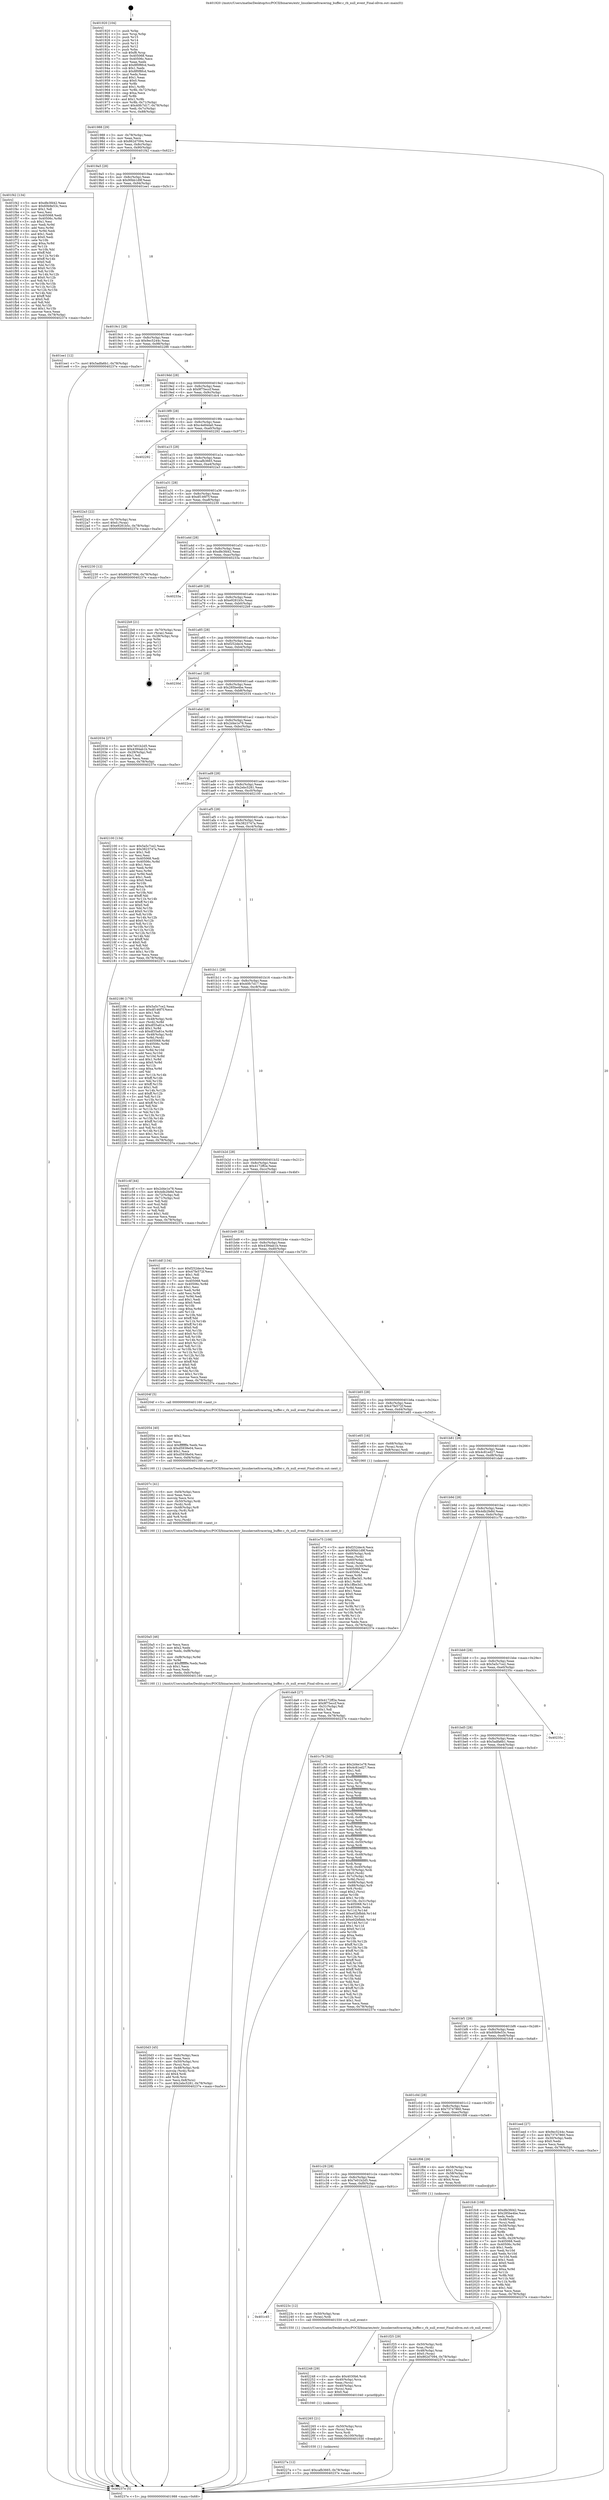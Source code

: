 digraph "0x401920" {
  label = "0x401920 (/mnt/c/Users/mathe/Desktop/tcc/POCII/binaries/extr_linuxkerneltracering_buffer.c_rb_null_event_Final-ollvm.out::main(0))"
  labelloc = "t"
  node[shape=record]

  Entry [label="",width=0.3,height=0.3,shape=circle,fillcolor=black,style=filled]
  "0x401988" [label="{
     0x401988 [29]\l
     | [instrs]\l
     &nbsp;&nbsp;0x401988 \<+3\>: mov -0x78(%rbp),%eax\l
     &nbsp;&nbsp;0x40198b \<+2\>: mov %eax,%ecx\l
     &nbsp;&nbsp;0x40198d \<+6\>: sub $0x862d7094,%ecx\l
     &nbsp;&nbsp;0x401993 \<+6\>: mov %eax,-0x8c(%rbp)\l
     &nbsp;&nbsp;0x401999 \<+6\>: mov %ecx,-0x90(%rbp)\l
     &nbsp;&nbsp;0x40199f \<+6\>: je 0000000000401f42 \<main+0x622\>\l
  }"]
  "0x401f42" [label="{
     0x401f42 [134]\l
     | [instrs]\l
     &nbsp;&nbsp;0x401f42 \<+5\>: mov $0xdfe3fd42,%eax\l
     &nbsp;&nbsp;0x401f47 \<+5\>: mov $0x60b9e53c,%ecx\l
     &nbsp;&nbsp;0x401f4c \<+2\>: mov $0x1,%dl\l
     &nbsp;&nbsp;0x401f4e \<+2\>: xor %esi,%esi\l
     &nbsp;&nbsp;0x401f50 \<+7\>: mov 0x405068,%edi\l
     &nbsp;&nbsp;0x401f57 \<+8\>: mov 0x40506c,%r8d\l
     &nbsp;&nbsp;0x401f5f \<+3\>: sub $0x1,%esi\l
     &nbsp;&nbsp;0x401f62 \<+3\>: mov %edi,%r9d\l
     &nbsp;&nbsp;0x401f65 \<+3\>: add %esi,%r9d\l
     &nbsp;&nbsp;0x401f68 \<+4\>: imul %r9d,%edi\l
     &nbsp;&nbsp;0x401f6c \<+3\>: and $0x1,%edi\l
     &nbsp;&nbsp;0x401f6f \<+3\>: cmp $0x0,%edi\l
     &nbsp;&nbsp;0x401f72 \<+4\>: sete %r10b\l
     &nbsp;&nbsp;0x401f76 \<+4\>: cmp $0xa,%r8d\l
     &nbsp;&nbsp;0x401f7a \<+4\>: setl %r11b\l
     &nbsp;&nbsp;0x401f7e \<+3\>: mov %r10b,%bl\l
     &nbsp;&nbsp;0x401f81 \<+3\>: xor $0xff,%bl\l
     &nbsp;&nbsp;0x401f84 \<+3\>: mov %r11b,%r14b\l
     &nbsp;&nbsp;0x401f87 \<+4\>: xor $0xff,%r14b\l
     &nbsp;&nbsp;0x401f8b \<+3\>: xor $0x0,%dl\l
     &nbsp;&nbsp;0x401f8e \<+3\>: mov %bl,%r15b\l
     &nbsp;&nbsp;0x401f91 \<+4\>: and $0x0,%r15b\l
     &nbsp;&nbsp;0x401f95 \<+3\>: and %dl,%r10b\l
     &nbsp;&nbsp;0x401f98 \<+3\>: mov %r14b,%r12b\l
     &nbsp;&nbsp;0x401f9b \<+4\>: and $0x0,%r12b\l
     &nbsp;&nbsp;0x401f9f \<+3\>: and %dl,%r11b\l
     &nbsp;&nbsp;0x401fa2 \<+3\>: or %r10b,%r15b\l
     &nbsp;&nbsp;0x401fa5 \<+3\>: or %r11b,%r12b\l
     &nbsp;&nbsp;0x401fa8 \<+3\>: xor %r12b,%r15b\l
     &nbsp;&nbsp;0x401fab \<+3\>: or %r14b,%bl\l
     &nbsp;&nbsp;0x401fae \<+3\>: xor $0xff,%bl\l
     &nbsp;&nbsp;0x401fb1 \<+3\>: or $0x0,%dl\l
     &nbsp;&nbsp;0x401fb4 \<+2\>: and %dl,%bl\l
     &nbsp;&nbsp;0x401fb6 \<+3\>: or %bl,%r15b\l
     &nbsp;&nbsp;0x401fb9 \<+4\>: test $0x1,%r15b\l
     &nbsp;&nbsp;0x401fbd \<+3\>: cmovne %ecx,%eax\l
     &nbsp;&nbsp;0x401fc0 \<+3\>: mov %eax,-0x78(%rbp)\l
     &nbsp;&nbsp;0x401fc3 \<+5\>: jmp 000000000040237e \<main+0xa5e\>\l
  }"]
  "0x4019a5" [label="{
     0x4019a5 [28]\l
     | [instrs]\l
     &nbsp;&nbsp;0x4019a5 \<+5\>: jmp 00000000004019aa \<main+0x8a\>\l
     &nbsp;&nbsp;0x4019aa \<+6\>: mov -0x8c(%rbp),%eax\l
     &nbsp;&nbsp;0x4019b0 \<+5\>: sub $0x90bb1d9f,%eax\l
     &nbsp;&nbsp;0x4019b5 \<+6\>: mov %eax,-0x94(%rbp)\l
     &nbsp;&nbsp;0x4019bb \<+6\>: je 0000000000401ee1 \<main+0x5c1\>\l
  }"]
  Exit [label="",width=0.3,height=0.3,shape=circle,fillcolor=black,style=filled,peripheries=2]
  "0x401ee1" [label="{
     0x401ee1 [12]\l
     | [instrs]\l
     &nbsp;&nbsp;0x401ee1 \<+7\>: movl $0x5adfa6b1,-0x78(%rbp)\l
     &nbsp;&nbsp;0x401ee8 \<+5\>: jmp 000000000040237e \<main+0xa5e\>\l
  }"]
  "0x4019c1" [label="{
     0x4019c1 [28]\l
     | [instrs]\l
     &nbsp;&nbsp;0x4019c1 \<+5\>: jmp 00000000004019c6 \<main+0xa6\>\l
     &nbsp;&nbsp;0x4019c6 \<+6\>: mov -0x8c(%rbp),%eax\l
     &nbsp;&nbsp;0x4019cc \<+5\>: sub $0x9ec5244c,%eax\l
     &nbsp;&nbsp;0x4019d1 \<+6\>: mov %eax,-0x98(%rbp)\l
     &nbsp;&nbsp;0x4019d7 \<+6\>: je 0000000000402286 \<main+0x966\>\l
  }"]
  "0x40227a" [label="{
     0x40227a [12]\l
     | [instrs]\l
     &nbsp;&nbsp;0x40227a \<+7\>: movl $0xcafb3665,-0x78(%rbp)\l
     &nbsp;&nbsp;0x402281 \<+5\>: jmp 000000000040237e \<main+0xa5e\>\l
  }"]
  "0x402286" [label="{
     0x402286\l
  }", style=dashed]
  "0x4019dd" [label="{
     0x4019dd [28]\l
     | [instrs]\l
     &nbsp;&nbsp;0x4019dd \<+5\>: jmp 00000000004019e2 \<main+0xc2\>\l
     &nbsp;&nbsp;0x4019e2 \<+6\>: mov -0x8c(%rbp),%eax\l
     &nbsp;&nbsp;0x4019e8 \<+5\>: sub $0x9f75eccf,%eax\l
     &nbsp;&nbsp;0x4019ed \<+6\>: mov %eax,-0x9c(%rbp)\l
     &nbsp;&nbsp;0x4019f3 \<+6\>: je 0000000000401dc4 \<main+0x4a4\>\l
  }"]
  "0x402265" [label="{
     0x402265 [21]\l
     | [instrs]\l
     &nbsp;&nbsp;0x402265 \<+4\>: mov -0x50(%rbp),%rcx\l
     &nbsp;&nbsp;0x402269 \<+3\>: mov (%rcx),%rcx\l
     &nbsp;&nbsp;0x40226c \<+3\>: mov %rcx,%rdi\l
     &nbsp;&nbsp;0x40226f \<+6\>: mov %eax,-0x100(%rbp)\l
     &nbsp;&nbsp;0x402275 \<+5\>: call 0000000000401030 \<free@plt\>\l
     | [calls]\l
     &nbsp;&nbsp;0x401030 \{1\} (unknown)\l
  }"]
  "0x401dc4" [label="{
     0x401dc4\l
  }", style=dashed]
  "0x4019f9" [label="{
     0x4019f9 [28]\l
     | [instrs]\l
     &nbsp;&nbsp;0x4019f9 \<+5\>: jmp 00000000004019fe \<main+0xde\>\l
     &nbsp;&nbsp;0x4019fe \<+6\>: mov -0x8c(%rbp),%eax\l
     &nbsp;&nbsp;0x401a04 \<+5\>: sub $0xc4e84da0,%eax\l
     &nbsp;&nbsp;0x401a09 \<+6\>: mov %eax,-0xa0(%rbp)\l
     &nbsp;&nbsp;0x401a0f \<+6\>: je 0000000000402292 \<main+0x972\>\l
  }"]
  "0x402248" [label="{
     0x402248 [29]\l
     | [instrs]\l
     &nbsp;&nbsp;0x402248 \<+10\>: movabs $0x4030b6,%rdi\l
     &nbsp;&nbsp;0x402252 \<+4\>: mov -0x40(%rbp),%rcx\l
     &nbsp;&nbsp;0x402256 \<+2\>: mov %eax,(%rcx)\l
     &nbsp;&nbsp;0x402258 \<+4\>: mov -0x40(%rbp),%rcx\l
     &nbsp;&nbsp;0x40225c \<+2\>: mov (%rcx),%esi\l
     &nbsp;&nbsp;0x40225e \<+2\>: mov $0x0,%al\l
     &nbsp;&nbsp;0x402260 \<+5\>: call 0000000000401040 \<printf@plt\>\l
     | [calls]\l
     &nbsp;&nbsp;0x401040 \{1\} (unknown)\l
  }"]
  "0x402292" [label="{
     0x402292\l
  }", style=dashed]
  "0x401a15" [label="{
     0x401a15 [28]\l
     | [instrs]\l
     &nbsp;&nbsp;0x401a15 \<+5\>: jmp 0000000000401a1a \<main+0xfa\>\l
     &nbsp;&nbsp;0x401a1a \<+6\>: mov -0x8c(%rbp),%eax\l
     &nbsp;&nbsp;0x401a20 \<+5\>: sub $0xcafb3665,%eax\l
     &nbsp;&nbsp;0x401a25 \<+6\>: mov %eax,-0xa4(%rbp)\l
     &nbsp;&nbsp;0x401a2b \<+6\>: je 00000000004022a3 \<main+0x983\>\l
  }"]
  "0x401c45" [label="{
     0x401c45\l
  }", style=dashed]
  "0x4022a3" [label="{
     0x4022a3 [22]\l
     | [instrs]\l
     &nbsp;&nbsp;0x4022a3 \<+4\>: mov -0x70(%rbp),%rax\l
     &nbsp;&nbsp;0x4022a7 \<+6\>: movl $0x0,(%rax)\l
     &nbsp;&nbsp;0x4022ad \<+7\>: movl $0xe9281b5c,-0x78(%rbp)\l
     &nbsp;&nbsp;0x4022b4 \<+5\>: jmp 000000000040237e \<main+0xa5e\>\l
  }"]
  "0x401a31" [label="{
     0x401a31 [28]\l
     | [instrs]\l
     &nbsp;&nbsp;0x401a31 \<+5\>: jmp 0000000000401a36 \<main+0x116\>\l
     &nbsp;&nbsp;0x401a36 \<+6\>: mov -0x8c(%rbp),%eax\l
     &nbsp;&nbsp;0x401a3c \<+5\>: sub $0xdf146f7f,%eax\l
     &nbsp;&nbsp;0x401a41 \<+6\>: mov %eax,-0xa8(%rbp)\l
     &nbsp;&nbsp;0x401a47 \<+6\>: je 0000000000402230 \<main+0x910\>\l
  }"]
  "0x40223c" [label="{
     0x40223c [12]\l
     | [instrs]\l
     &nbsp;&nbsp;0x40223c \<+4\>: mov -0x50(%rbp),%rax\l
     &nbsp;&nbsp;0x402240 \<+3\>: mov (%rax),%rdi\l
     &nbsp;&nbsp;0x402243 \<+5\>: call 0000000000401550 \<rb_null_event\>\l
     | [calls]\l
     &nbsp;&nbsp;0x401550 \{1\} (/mnt/c/Users/mathe/Desktop/tcc/POCII/binaries/extr_linuxkerneltracering_buffer.c_rb_null_event_Final-ollvm.out::rb_null_event)\l
  }"]
  "0x402230" [label="{
     0x402230 [12]\l
     | [instrs]\l
     &nbsp;&nbsp;0x402230 \<+7\>: movl $0x862d7094,-0x78(%rbp)\l
     &nbsp;&nbsp;0x402237 \<+5\>: jmp 000000000040237e \<main+0xa5e\>\l
  }"]
  "0x401a4d" [label="{
     0x401a4d [28]\l
     | [instrs]\l
     &nbsp;&nbsp;0x401a4d \<+5\>: jmp 0000000000401a52 \<main+0x132\>\l
     &nbsp;&nbsp;0x401a52 \<+6\>: mov -0x8c(%rbp),%eax\l
     &nbsp;&nbsp;0x401a58 \<+5\>: sub $0xdfe3fd42,%eax\l
     &nbsp;&nbsp;0x401a5d \<+6\>: mov %eax,-0xac(%rbp)\l
     &nbsp;&nbsp;0x401a63 \<+6\>: je 000000000040233a \<main+0xa1a\>\l
  }"]
  "0x4020d3" [label="{
     0x4020d3 [45]\l
     | [instrs]\l
     &nbsp;&nbsp;0x4020d3 \<+6\>: mov -0xfc(%rbp),%ecx\l
     &nbsp;&nbsp;0x4020d9 \<+3\>: imul %eax,%ecx\l
     &nbsp;&nbsp;0x4020dc \<+4\>: mov -0x50(%rbp),%rsi\l
     &nbsp;&nbsp;0x4020e0 \<+3\>: mov (%rsi),%rsi\l
     &nbsp;&nbsp;0x4020e3 \<+4\>: mov -0x48(%rbp),%rdi\l
     &nbsp;&nbsp;0x4020e7 \<+3\>: movslq (%rdi),%rdi\l
     &nbsp;&nbsp;0x4020ea \<+4\>: shl $0x4,%rdi\l
     &nbsp;&nbsp;0x4020ee \<+3\>: add %rdi,%rsi\l
     &nbsp;&nbsp;0x4020f1 \<+3\>: mov %ecx,0x8(%rsi)\l
     &nbsp;&nbsp;0x4020f4 \<+7\>: movl $0x2ebc5281,-0x78(%rbp)\l
     &nbsp;&nbsp;0x4020fb \<+5\>: jmp 000000000040237e \<main+0xa5e\>\l
  }"]
  "0x40233a" [label="{
     0x40233a\l
  }", style=dashed]
  "0x401a69" [label="{
     0x401a69 [28]\l
     | [instrs]\l
     &nbsp;&nbsp;0x401a69 \<+5\>: jmp 0000000000401a6e \<main+0x14e\>\l
     &nbsp;&nbsp;0x401a6e \<+6\>: mov -0x8c(%rbp),%eax\l
     &nbsp;&nbsp;0x401a74 \<+5\>: sub $0xe9281b5c,%eax\l
     &nbsp;&nbsp;0x401a79 \<+6\>: mov %eax,-0xb0(%rbp)\l
     &nbsp;&nbsp;0x401a7f \<+6\>: je 00000000004022b9 \<main+0x999\>\l
  }"]
  "0x4020a5" [label="{
     0x4020a5 [46]\l
     | [instrs]\l
     &nbsp;&nbsp;0x4020a5 \<+2\>: xor %ecx,%ecx\l
     &nbsp;&nbsp;0x4020a7 \<+5\>: mov $0x2,%edx\l
     &nbsp;&nbsp;0x4020ac \<+6\>: mov %edx,-0xf8(%rbp)\l
     &nbsp;&nbsp;0x4020b2 \<+1\>: cltd\l
     &nbsp;&nbsp;0x4020b3 \<+7\>: mov -0xf8(%rbp),%r9d\l
     &nbsp;&nbsp;0x4020ba \<+3\>: idiv %r9d\l
     &nbsp;&nbsp;0x4020bd \<+6\>: imul $0xfffffffe,%edx,%edx\l
     &nbsp;&nbsp;0x4020c3 \<+3\>: sub $0x1,%ecx\l
     &nbsp;&nbsp;0x4020c6 \<+2\>: sub %ecx,%edx\l
     &nbsp;&nbsp;0x4020c8 \<+6\>: mov %edx,-0xfc(%rbp)\l
     &nbsp;&nbsp;0x4020ce \<+5\>: call 0000000000401160 \<next_i\>\l
     | [calls]\l
     &nbsp;&nbsp;0x401160 \{1\} (/mnt/c/Users/mathe/Desktop/tcc/POCII/binaries/extr_linuxkerneltracering_buffer.c_rb_null_event_Final-ollvm.out::next_i)\l
  }"]
  "0x4022b9" [label="{
     0x4022b9 [21]\l
     | [instrs]\l
     &nbsp;&nbsp;0x4022b9 \<+4\>: mov -0x70(%rbp),%rax\l
     &nbsp;&nbsp;0x4022bd \<+2\>: mov (%rax),%eax\l
     &nbsp;&nbsp;0x4022bf \<+4\>: lea -0x28(%rbp),%rsp\l
     &nbsp;&nbsp;0x4022c3 \<+1\>: pop %rbx\l
     &nbsp;&nbsp;0x4022c4 \<+2\>: pop %r12\l
     &nbsp;&nbsp;0x4022c6 \<+2\>: pop %r13\l
     &nbsp;&nbsp;0x4022c8 \<+2\>: pop %r14\l
     &nbsp;&nbsp;0x4022ca \<+2\>: pop %r15\l
     &nbsp;&nbsp;0x4022cc \<+1\>: pop %rbp\l
     &nbsp;&nbsp;0x4022cd \<+1\>: ret\l
  }"]
  "0x401a85" [label="{
     0x401a85 [28]\l
     | [instrs]\l
     &nbsp;&nbsp;0x401a85 \<+5\>: jmp 0000000000401a8a \<main+0x16a\>\l
     &nbsp;&nbsp;0x401a8a \<+6\>: mov -0x8c(%rbp),%eax\l
     &nbsp;&nbsp;0x401a90 \<+5\>: sub $0xf252dec4,%eax\l
     &nbsp;&nbsp;0x401a95 \<+6\>: mov %eax,-0xb4(%rbp)\l
     &nbsp;&nbsp;0x401a9b \<+6\>: je 000000000040230d \<main+0x9ed\>\l
  }"]
  "0x40207c" [label="{
     0x40207c [41]\l
     | [instrs]\l
     &nbsp;&nbsp;0x40207c \<+6\>: mov -0xf4(%rbp),%ecx\l
     &nbsp;&nbsp;0x402082 \<+3\>: imul %eax,%ecx\l
     &nbsp;&nbsp;0x402085 \<+3\>: movslq %ecx,%rsi\l
     &nbsp;&nbsp;0x402088 \<+4\>: mov -0x50(%rbp),%rdi\l
     &nbsp;&nbsp;0x40208c \<+3\>: mov (%rdi),%rdi\l
     &nbsp;&nbsp;0x40208f \<+4\>: mov -0x48(%rbp),%r8\l
     &nbsp;&nbsp;0x402093 \<+3\>: movslq (%r8),%r8\l
     &nbsp;&nbsp;0x402096 \<+4\>: shl $0x4,%r8\l
     &nbsp;&nbsp;0x40209a \<+3\>: add %r8,%rdi\l
     &nbsp;&nbsp;0x40209d \<+3\>: mov %rsi,(%rdi)\l
     &nbsp;&nbsp;0x4020a0 \<+5\>: call 0000000000401160 \<next_i\>\l
     | [calls]\l
     &nbsp;&nbsp;0x401160 \{1\} (/mnt/c/Users/mathe/Desktop/tcc/POCII/binaries/extr_linuxkerneltracering_buffer.c_rb_null_event_Final-ollvm.out::next_i)\l
  }"]
  "0x40230d" [label="{
     0x40230d\l
  }", style=dashed]
  "0x401aa1" [label="{
     0x401aa1 [28]\l
     | [instrs]\l
     &nbsp;&nbsp;0x401aa1 \<+5\>: jmp 0000000000401aa6 \<main+0x186\>\l
     &nbsp;&nbsp;0x401aa6 \<+6\>: mov -0x8c(%rbp),%eax\l
     &nbsp;&nbsp;0x401aac \<+5\>: sub $0x285be4be,%eax\l
     &nbsp;&nbsp;0x401ab1 \<+6\>: mov %eax,-0xb8(%rbp)\l
     &nbsp;&nbsp;0x401ab7 \<+6\>: je 0000000000402034 \<main+0x714\>\l
  }"]
  "0x402054" [label="{
     0x402054 [40]\l
     | [instrs]\l
     &nbsp;&nbsp;0x402054 \<+5\>: mov $0x2,%ecx\l
     &nbsp;&nbsp;0x402059 \<+1\>: cltd\l
     &nbsp;&nbsp;0x40205a \<+2\>: idiv %ecx\l
     &nbsp;&nbsp;0x40205c \<+6\>: imul $0xfffffffe,%edx,%ecx\l
     &nbsp;&nbsp;0x402062 \<+6\>: sub $0xd5938e04,%ecx\l
     &nbsp;&nbsp;0x402068 \<+3\>: add $0x1,%ecx\l
     &nbsp;&nbsp;0x40206b \<+6\>: add $0xd5938e04,%ecx\l
     &nbsp;&nbsp;0x402071 \<+6\>: mov %ecx,-0xf4(%rbp)\l
     &nbsp;&nbsp;0x402077 \<+5\>: call 0000000000401160 \<next_i\>\l
     | [calls]\l
     &nbsp;&nbsp;0x401160 \{1\} (/mnt/c/Users/mathe/Desktop/tcc/POCII/binaries/extr_linuxkerneltracering_buffer.c_rb_null_event_Final-ollvm.out::next_i)\l
  }"]
  "0x402034" [label="{
     0x402034 [27]\l
     | [instrs]\l
     &nbsp;&nbsp;0x402034 \<+5\>: mov $0x7e01b2d5,%eax\l
     &nbsp;&nbsp;0x402039 \<+5\>: mov $0x4394ab1b,%ecx\l
     &nbsp;&nbsp;0x40203e \<+3\>: mov -0x29(%rbp),%dl\l
     &nbsp;&nbsp;0x402041 \<+3\>: test $0x1,%dl\l
     &nbsp;&nbsp;0x402044 \<+3\>: cmovne %ecx,%eax\l
     &nbsp;&nbsp;0x402047 \<+3\>: mov %eax,-0x78(%rbp)\l
     &nbsp;&nbsp;0x40204a \<+5\>: jmp 000000000040237e \<main+0xa5e\>\l
  }"]
  "0x401abd" [label="{
     0x401abd [28]\l
     | [instrs]\l
     &nbsp;&nbsp;0x401abd \<+5\>: jmp 0000000000401ac2 \<main+0x1a2\>\l
     &nbsp;&nbsp;0x401ac2 \<+6\>: mov -0x8c(%rbp),%eax\l
     &nbsp;&nbsp;0x401ac8 \<+5\>: sub $0x2d4e1e78,%eax\l
     &nbsp;&nbsp;0x401acd \<+6\>: mov %eax,-0xbc(%rbp)\l
     &nbsp;&nbsp;0x401ad3 \<+6\>: je 00000000004022ce \<main+0x9ae\>\l
  }"]
  "0x401f25" [label="{
     0x401f25 [29]\l
     | [instrs]\l
     &nbsp;&nbsp;0x401f25 \<+4\>: mov -0x50(%rbp),%rdi\l
     &nbsp;&nbsp;0x401f29 \<+3\>: mov %rax,(%rdi)\l
     &nbsp;&nbsp;0x401f2c \<+4\>: mov -0x48(%rbp),%rax\l
     &nbsp;&nbsp;0x401f30 \<+6\>: movl $0x0,(%rax)\l
     &nbsp;&nbsp;0x401f36 \<+7\>: movl $0x862d7094,-0x78(%rbp)\l
     &nbsp;&nbsp;0x401f3d \<+5\>: jmp 000000000040237e \<main+0xa5e\>\l
  }"]
  "0x4022ce" [label="{
     0x4022ce\l
  }", style=dashed]
  "0x401ad9" [label="{
     0x401ad9 [28]\l
     | [instrs]\l
     &nbsp;&nbsp;0x401ad9 \<+5\>: jmp 0000000000401ade \<main+0x1be\>\l
     &nbsp;&nbsp;0x401ade \<+6\>: mov -0x8c(%rbp),%eax\l
     &nbsp;&nbsp;0x401ae4 \<+5\>: sub $0x2ebc5281,%eax\l
     &nbsp;&nbsp;0x401ae9 \<+6\>: mov %eax,-0xc0(%rbp)\l
     &nbsp;&nbsp;0x401aef \<+6\>: je 0000000000402100 \<main+0x7e0\>\l
  }"]
  "0x401c29" [label="{
     0x401c29 [28]\l
     | [instrs]\l
     &nbsp;&nbsp;0x401c29 \<+5\>: jmp 0000000000401c2e \<main+0x30e\>\l
     &nbsp;&nbsp;0x401c2e \<+6\>: mov -0x8c(%rbp),%eax\l
     &nbsp;&nbsp;0x401c34 \<+5\>: sub $0x7e01b2d5,%eax\l
     &nbsp;&nbsp;0x401c39 \<+6\>: mov %eax,-0xf0(%rbp)\l
     &nbsp;&nbsp;0x401c3f \<+6\>: je 000000000040223c \<main+0x91c\>\l
  }"]
  "0x402100" [label="{
     0x402100 [134]\l
     | [instrs]\l
     &nbsp;&nbsp;0x402100 \<+5\>: mov $0x5a5c7ce2,%eax\l
     &nbsp;&nbsp;0x402105 \<+5\>: mov $0x3823747a,%ecx\l
     &nbsp;&nbsp;0x40210a \<+2\>: mov $0x1,%dl\l
     &nbsp;&nbsp;0x40210c \<+2\>: xor %esi,%esi\l
     &nbsp;&nbsp;0x40210e \<+7\>: mov 0x405068,%edi\l
     &nbsp;&nbsp;0x402115 \<+8\>: mov 0x40506c,%r8d\l
     &nbsp;&nbsp;0x40211d \<+3\>: sub $0x1,%esi\l
     &nbsp;&nbsp;0x402120 \<+3\>: mov %edi,%r9d\l
     &nbsp;&nbsp;0x402123 \<+3\>: add %esi,%r9d\l
     &nbsp;&nbsp;0x402126 \<+4\>: imul %r9d,%edi\l
     &nbsp;&nbsp;0x40212a \<+3\>: and $0x1,%edi\l
     &nbsp;&nbsp;0x40212d \<+3\>: cmp $0x0,%edi\l
     &nbsp;&nbsp;0x402130 \<+4\>: sete %r10b\l
     &nbsp;&nbsp;0x402134 \<+4\>: cmp $0xa,%r8d\l
     &nbsp;&nbsp;0x402138 \<+4\>: setl %r11b\l
     &nbsp;&nbsp;0x40213c \<+3\>: mov %r10b,%bl\l
     &nbsp;&nbsp;0x40213f \<+3\>: xor $0xff,%bl\l
     &nbsp;&nbsp;0x402142 \<+3\>: mov %r11b,%r14b\l
     &nbsp;&nbsp;0x402145 \<+4\>: xor $0xff,%r14b\l
     &nbsp;&nbsp;0x402149 \<+3\>: xor $0x0,%dl\l
     &nbsp;&nbsp;0x40214c \<+3\>: mov %bl,%r15b\l
     &nbsp;&nbsp;0x40214f \<+4\>: and $0x0,%r15b\l
     &nbsp;&nbsp;0x402153 \<+3\>: and %dl,%r10b\l
     &nbsp;&nbsp;0x402156 \<+3\>: mov %r14b,%r12b\l
     &nbsp;&nbsp;0x402159 \<+4\>: and $0x0,%r12b\l
     &nbsp;&nbsp;0x40215d \<+3\>: and %dl,%r11b\l
     &nbsp;&nbsp;0x402160 \<+3\>: or %r10b,%r15b\l
     &nbsp;&nbsp;0x402163 \<+3\>: or %r11b,%r12b\l
     &nbsp;&nbsp;0x402166 \<+3\>: xor %r12b,%r15b\l
     &nbsp;&nbsp;0x402169 \<+3\>: or %r14b,%bl\l
     &nbsp;&nbsp;0x40216c \<+3\>: xor $0xff,%bl\l
     &nbsp;&nbsp;0x40216f \<+3\>: or $0x0,%dl\l
     &nbsp;&nbsp;0x402172 \<+2\>: and %dl,%bl\l
     &nbsp;&nbsp;0x402174 \<+3\>: or %bl,%r15b\l
     &nbsp;&nbsp;0x402177 \<+4\>: test $0x1,%r15b\l
     &nbsp;&nbsp;0x40217b \<+3\>: cmovne %ecx,%eax\l
     &nbsp;&nbsp;0x40217e \<+3\>: mov %eax,-0x78(%rbp)\l
     &nbsp;&nbsp;0x402181 \<+5\>: jmp 000000000040237e \<main+0xa5e\>\l
  }"]
  "0x401af5" [label="{
     0x401af5 [28]\l
     | [instrs]\l
     &nbsp;&nbsp;0x401af5 \<+5\>: jmp 0000000000401afa \<main+0x1da\>\l
     &nbsp;&nbsp;0x401afa \<+6\>: mov -0x8c(%rbp),%eax\l
     &nbsp;&nbsp;0x401b00 \<+5\>: sub $0x3823747a,%eax\l
     &nbsp;&nbsp;0x401b05 \<+6\>: mov %eax,-0xc4(%rbp)\l
     &nbsp;&nbsp;0x401b0b \<+6\>: je 0000000000402186 \<main+0x866\>\l
  }"]
  "0x401f08" [label="{
     0x401f08 [29]\l
     | [instrs]\l
     &nbsp;&nbsp;0x401f08 \<+4\>: mov -0x58(%rbp),%rax\l
     &nbsp;&nbsp;0x401f0c \<+6\>: movl $0x1,(%rax)\l
     &nbsp;&nbsp;0x401f12 \<+4\>: mov -0x58(%rbp),%rax\l
     &nbsp;&nbsp;0x401f16 \<+3\>: movslq (%rax),%rax\l
     &nbsp;&nbsp;0x401f19 \<+4\>: shl $0x4,%rax\l
     &nbsp;&nbsp;0x401f1d \<+3\>: mov %rax,%rdi\l
     &nbsp;&nbsp;0x401f20 \<+5\>: call 0000000000401050 \<malloc@plt\>\l
     | [calls]\l
     &nbsp;&nbsp;0x401050 \{1\} (unknown)\l
  }"]
  "0x402186" [label="{
     0x402186 [170]\l
     | [instrs]\l
     &nbsp;&nbsp;0x402186 \<+5\>: mov $0x5a5c7ce2,%eax\l
     &nbsp;&nbsp;0x40218b \<+5\>: mov $0xdf146f7f,%ecx\l
     &nbsp;&nbsp;0x402190 \<+2\>: mov $0x1,%dl\l
     &nbsp;&nbsp;0x402192 \<+2\>: xor %esi,%esi\l
     &nbsp;&nbsp;0x402194 \<+4\>: mov -0x48(%rbp),%rdi\l
     &nbsp;&nbsp;0x402198 \<+3\>: mov (%rdi),%r8d\l
     &nbsp;&nbsp;0x40219b \<+7\>: add $0xdf35a81e,%r8d\l
     &nbsp;&nbsp;0x4021a2 \<+4\>: add $0x1,%r8d\l
     &nbsp;&nbsp;0x4021a6 \<+7\>: sub $0xdf35a81e,%r8d\l
     &nbsp;&nbsp;0x4021ad \<+4\>: mov -0x48(%rbp),%rdi\l
     &nbsp;&nbsp;0x4021b1 \<+3\>: mov %r8d,(%rdi)\l
     &nbsp;&nbsp;0x4021b4 \<+8\>: mov 0x405068,%r8d\l
     &nbsp;&nbsp;0x4021bc \<+8\>: mov 0x40506c,%r9d\l
     &nbsp;&nbsp;0x4021c4 \<+3\>: sub $0x1,%esi\l
     &nbsp;&nbsp;0x4021c7 \<+3\>: mov %r8d,%r10d\l
     &nbsp;&nbsp;0x4021ca \<+3\>: add %esi,%r10d\l
     &nbsp;&nbsp;0x4021cd \<+4\>: imul %r10d,%r8d\l
     &nbsp;&nbsp;0x4021d1 \<+4\>: and $0x1,%r8d\l
     &nbsp;&nbsp;0x4021d5 \<+4\>: cmp $0x0,%r8d\l
     &nbsp;&nbsp;0x4021d9 \<+4\>: sete %r11b\l
     &nbsp;&nbsp;0x4021dd \<+4\>: cmp $0xa,%r9d\l
     &nbsp;&nbsp;0x4021e1 \<+3\>: setl %bl\l
     &nbsp;&nbsp;0x4021e4 \<+3\>: mov %r11b,%r14b\l
     &nbsp;&nbsp;0x4021e7 \<+4\>: xor $0xff,%r14b\l
     &nbsp;&nbsp;0x4021eb \<+3\>: mov %bl,%r15b\l
     &nbsp;&nbsp;0x4021ee \<+4\>: xor $0xff,%r15b\l
     &nbsp;&nbsp;0x4021f2 \<+3\>: xor $0x1,%dl\l
     &nbsp;&nbsp;0x4021f5 \<+3\>: mov %r14b,%r12b\l
     &nbsp;&nbsp;0x4021f8 \<+4\>: and $0xff,%r12b\l
     &nbsp;&nbsp;0x4021fc \<+3\>: and %dl,%r11b\l
     &nbsp;&nbsp;0x4021ff \<+3\>: mov %r15b,%r13b\l
     &nbsp;&nbsp;0x402202 \<+4\>: and $0xff,%r13b\l
     &nbsp;&nbsp;0x402206 \<+2\>: and %dl,%bl\l
     &nbsp;&nbsp;0x402208 \<+3\>: or %r11b,%r12b\l
     &nbsp;&nbsp;0x40220b \<+3\>: or %bl,%r13b\l
     &nbsp;&nbsp;0x40220e \<+3\>: xor %r13b,%r12b\l
     &nbsp;&nbsp;0x402211 \<+3\>: or %r15b,%r14b\l
     &nbsp;&nbsp;0x402214 \<+4\>: xor $0xff,%r14b\l
     &nbsp;&nbsp;0x402218 \<+3\>: or $0x1,%dl\l
     &nbsp;&nbsp;0x40221b \<+3\>: and %dl,%r14b\l
     &nbsp;&nbsp;0x40221e \<+3\>: or %r14b,%r12b\l
     &nbsp;&nbsp;0x402221 \<+4\>: test $0x1,%r12b\l
     &nbsp;&nbsp;0x402225 \<+3\>: cmovne %ecx,%eax\l
     &nbsp;&nbsp;0x402228 \<+3\>: mov %eax,-0x78(%rbp)\l
     &nbsp;&nbsp;0x40222b \<+5\>: jmp 000000000040237e \<main+0xa5e\>\l
  }"]
  "0x401b11" [label="{
     0x401b11 [28]\l
     | [instrs]\l
     &nbsp;&nbsp;0x401b11 \<+5\>: jmp 0000000000401b16 \<main+0x1f6\>\l
     &nbsp;&nbsp;0x401b16 \<+6\>: mov -0x8c(%rbp),%eax\l
     &nbsp;&nbsp;0x401b1c \<+5\>: sub $0x40fc7d17,%eax\l
     &nbsp;&nbsp;0x401b21 \<+6\>: mov %eax,-0xc8(%rbp)\l
     &nbsp;&nbsp;0x401b27 \<+6\>: je 0000000000401c4f \<main+0x32f\>\l
  }"]
  "0x401c0d" [label="{
     0x401c0d [28]\l
     | [instrs]\l
     &nbsp;&nbsp;0x401c0d \<+5\>: jmp 0000000000401c12 \<main+0x2f2\>\l
     &nbsp;&nbsp;0x401c12 \<+6\>: mov -0x8c(%rbp),%eax\l
     &nbsp;&nbsp;0x401c18 \<+5\>: sub $0x73747860,%eax\l
     &nbsp;&nbsp;0x401c1d \<+6\>: mov %eax,-0xec(%rbp)\l
     &nbsp;&nbsp;0x401c23 \<+6\>: je 0000000000401f08 \<main+0x5e8\>\l
  }"]
  "0x401c4f" [label="{
     0x401c4f [44]\l
     | [instrs]\l
     &nbsp;&nbsp;0x401c4f \<+5\>: mov $0x2d4e1e78,%eax\l
     &nbsp;&nbsp;0x401c54 \<+5\>: mov $0x4db2fe8d,%ecx\l
     &nbsp;&nbsp;0x401c59 \<+3\>: mov -0x72(%rbp),%dl\l
     &nbsp;&nbsp;0x401c5c \<+4\>: mov -0x71(%rbp),%sil\l
     &nbsp;&nbsp;0x401c60 \<+3\>: mov %dl,%dil\l
     &nbsp;&nbsp;0x401c63 \<+3\>: and %sil,%dil\l
     &nbsp;&nbsp;0x401c66 \<+3\>: xor %sil,%dl\l
     &nbsp;&nbsp;0x401c69 \<+3\>: or %dl,%dil\l
     &nbsp;&nbsp;0x401c6c \<+4\>: test $0x1,%dil\l
     &nbsp;&nbsp;0x401c70 \<+3\>: cmovne %ecx,%eax\l
     &nbsp;&nbsp;0x401c73 \<+3\>: mov %eax,-0x78(%rbp)\l
     &nbsp;&nbsp;0x401c76 \<+5\>: jmp 000000000040237e \<main+0xa5e\>\l
  }"]
  "0x401b2d" [label="{
     0x401b2d [28]\l
     | [instrs]\l
     &nbsp;&nbsp;0x401b2d \<+5\>: jmp 0000000000401b32 \<main+0x212\>\l
     &nbsp;&nbsp;0x401b32 \<+6\>: mov -0x8c(%rbp),%eax\l
     &nbsp;&nbsp;0x401b38 \<+5\>: sub $0x4172ff2e,%eax\l
     &nbsp;&nbsp;0x401b3d \<+6\>: mov %eax,-0xcc(%rbp)\l
     &nbsp;&nbsp;0x401b43 \<+6\>: je 0000000000401ddf \<main+0x4bf\>\l
  }"]
  "0x40237e" [label="{
     0x40237e [5]\l
     | [instrs]\l
     &nbsp;&nbsp;0x40237e \<+5\>: jmp 0000000000401988 \<main+0x68\>\l
  }"]
  "0x401920" [label="{
     0x401920 [104]\l
     | [instrs]\l
     &nbsp;&nbsp;0x401920 \<+1\>: push %rbp\l
     &nbsp;&nbsp;0x401921 \<+3\>: mov %rsp,%rbp\l
     &nbsp;&nbsp;0x401924 \<+2\>: push %r15\l
     &nbsp;&nbsp;0x401926 \<+2\>: push %r14\l
     &nbsp;&nbsp;0x401928 \<+2\>: push %r13\l
     &nbsp;&nbsp;0x40192a \<+2\>: push %r12\l
     &nbsp;&nbsp;0x40192c \<+1\>: push %rbx\l
     &nbsp;&nbsp;0x40192d \<+7\>: sub $0xf8,%rsp\l
     &nbsp;&nbsp;0x401934 \<+7\>: mov 0x405068,%eax\l
     &nbsp;&nbsp;0x40193b \<+7\>: mov 0x40506c,%ecx\l
     &nbsp;&nbsp;0x401942 \<+2\>: mov %eax,%edx\l
     &nbsp;&nbsp;0x401944 \<+6\>: add $0x8f0f8fcd,%edx\l
     &nbsp;&nbsp;0x40194a \<+3\>: sub $0x1,%edx\l
     &nbsp;&nbsp;0x40194d \<+6\>: sub $0x8f0f8fcd,%edx\l
     &nbsp;&nbsp;0x401953 \<+3\>: imul %edx,%eax\l
     &nbsp;&nbsp;0x401956 \<+3\>: and $0x1,%eax\l
     &nbsp;&nbsp;0x401959 \<+3\>: cmp $0x0,%eax\l
     &nbsp;&nbsp;0x40195c \<+4\>: sete %r8b\l
     &nbsp;&nbsp;0x401960 \<+4\>: and $0x1,%r8b\l
     &nbsp;&nbsp;0x401964 \<+4\>: mov %r8b,-0x72(%rbp)\l
     &nbsp;&nbsp;0x401968 \<+3\>: cmp $0xa,%ecx\l
     &nbsp;&nbsp;0x40196b \<+4\>: setl %r8b\l
     &nbsp;&nbsp;0x40196f \<+4\>: and $0x1,%r8b\l
     &nbsp;&nbsp;0x401973 \<+4\>: mov %r8b,-0x71(%rbp)\l
     &nbsp;&nbsp;0x401977 \<+7\>: movl $0x40fc7d17,-0x78(%rbp)\l
     &nbsp;&nbsp;0x40197e \<+3\>: mov %edi,-0x7c(%rbp)\l
     &nbsp;&nbsp;0x401981 \<+7\>: mov %rsi,-0x88(%rbp)\l
  }"]
  "0x401fc8" [label="{
     0x401fc8 [108]\l
     | [instrs]\l
     &nbsp;&nbsp;0x401fc8 \<+5\>: mov $0xdfe3fd42,%eax\l
     &nbsp;&nbsp;0x401fcd \<+5\>: mov $0x285be4be,%ecx\l
     &nbsp;&nbsp;0x401fd2 \<+2\>: xor %edx,%edx\l
     &nbsp;&nbsp;0x401fd4 \<+4\>: mov -0x48(%rbp),%rsi\l
     &nbsp;&nbsp;0x401fd8 \<+2\>: mov (%rsi),%edi\l
     &nbsp;&nbsp;0x401fda \<+4\>: mov -0x58(%rbp),%rsi\l
     &nbsp;&nbsp;0x401fde \<+2\>: cmp (%rsi),%edi\l
     &nbsp;&nbsp;0x401fe0 \<+4\>: setl %r8b\l
     &nbsp;&nbsp;0x401fe4 \<+4\>: and $0x1,%r8b\l
     &nbsp;&nbsp;0x401fe8 \<+4\>: mov %r8b,-0x29(%rbp)\l
     &nbsp;&nbsp;0x401fec \<+7\>: mov 0x405068,%edi\l
     &nbsp;&nbsp;0x401ff3 \<+8\>: mov 0x40506c,%r9d\l
     &nbsp;&nbsp;0x401ffb \<+3\>: sub $0x1,%edx\l
     &nbsp;&nbsp;0x401ffe \<+3\>: mov %edi,%r10d\l
     &nbsp;&nbsp;0x402001 \<+3\>: add %edx,%r10d\l
     &nbsp;&nbsp;0x402004 \<+4\>: imul %r10d,%edi\l
     &nbsp;&nbsp;0x402008 \<+3\>: and $0x1,%edi\l
     &nbsp;&nbsp;0x40200b \<+3\>: cmp $0x0,%edi\l
     &nbsp;&nbsp;0x40200e \<+4\>: sete %r8b\l
     &nbsp;&nbsp;0x402012 \<+4\>: cmp $0xa,%r9d\l
     &nbsp;&nbsp;0x402016 \<+4\>: setl %r11b\l
     &nbsp;&nbsp;0x40201a \<+3\>: mov %r8b,%bl\l
     &nbsp;&nbsp;0x40201d \<+3\>: and %r11b,%bl\l
     &nbsp;&nbsp;0x402020 \<+3\>: xor %r11b,%r8b\l
     &nbsp;&nbsp;0x402023 \<+3\>: or %r8b,%bl\l
     &nbsp;&nbsp;0x402026 \<+3\>: test $0x1,%bl\l
     &nbsp;&nbsp;0x402029 \<+3\>: cmovne %ecx,%eax\l
     &nbsp;&nbsp;0x40202c \<+3\>: mov %eax,-0x78(%rbp)\l
     &nbsp;&nbsp;0x40202f \<+5\>: jmp 000000000040237e \<main+0xa5e\>\l
  }"]
  "0x401ddf" [label="{
     0x401ddf [134]\l
     | [instrs]\l
     &nbsp;&nbsp;0x401ddf \<+5\>: mov $0xf252dec4,%eax\l
     &nbsp;&nbsp;0x401de4 \<+5\>: mov $0x47fe572f,%ecx\l
     &nbsp;&nbsp;0x401de9 \<+2\>: mov $0x1,%dl\l
     &nbsp;&nbsp;0x401deb \<+2\>: xor %esi,%esi\l
     &nbsp;&nbsp;0x401ded \<+7\>: mov 0x405068,%edi\l
     &nbsp;&nbsp;0x401df4 \<+8\>: mov 0x40506c,%r8d\l
     &nbsp;&nbsp;0x401dfc \<+3\>: sub $0x1,%esi\l
     &nbsp;&nbsp;0x401dff \<+3\>: mov %edi,%r9d\l
     &nbsp;&nbsp;0x401e02 \<+3\>: add %esi,%r9d\l
     &nbsp;&nbsp;0x401e05 \<+4\>: imul %r9d,%edi\l
     &nbsp;&nbsp;0x401e09 \<+3\>: and $0x1,%edi\l
     &nbsp;&nbsp;0x401e0c \<+3\>: cmp $0x0,%edi\l
     &nbsp;&nbsp;0x401e0f \<+4\>: sete %r10b\l
     &nbsp;&nbsp;0x401e13 \<+4\>: cmp $0xa,%r8d\l
     &nbsp;&nbsp;0x401e17 \<+4\>: setl %r11b\l
     &nbsp;&nbsp;0x401e1b \<+3\>: mov %r10b,%bl\l
     &nbsp;&nbsp;0x401e1e \<+3\>: xor $0xff,%bl\l
     &nbsp;&nbsp;0x401e21 \<+3\>: mov %r11b,%r14b\l
     &nbsp;&nbsp;0x401e24 \<+4\>: xor $0xff,%r14b\l
     &nbsp;&nbsp;0x401e28 \<+3\>: xor $0x0,%dl\l
     &nbsp;&nbsp;0x401e2b \<+3\>: mov %bl,%r15b\l
     &nbsp;&nbsp;0x401e2e \<+4\>: and $0x0,%r15b\l
     &nbsp;&nbsp;0x401e32 \<+3\>: and %dl,%r10b\l
     &nbsp;&nbsp;0x401e35 \<+3\>: mov %r14b,%r12b\l
     &nbsp;&nbsp;0x401e38 \<+4\>: and $0x0,%r12b\l
     &nbsp;&nbsp;0x401e3c \<+3\>: and %dl,%r11b\l
     &nbsp;&nbsp;0x401e3f \<+3\>: or %r10b,%r15b\l
     &nbsp;&nbsp;0x401e42 \<+3\>: or %r11b,%r12b\l
     &nbsp;&nbsp;0x401e45 \<+3\>: xor %r12b,%r15b\l
     &nbsp;&nbsp;0x401e48 \<+3\>: or %r14b,%bl\l
     &nbsp;&nbsp;0x401e4b \<+3\>: xor $0xff,%bl\l
     &nbsp;&nbsp;0x401e4e \<+3\>: or $0x0,%dl\l
     &nbsp;&nbsp;0x401e51 \<+2\>: and %dl,%bl\l
     &nbsp;&nbsp;0x401e53 \<+3\>: or %bl,%r15b\l
     &nbsp;&nbsp;0x401e56 \<+4\>: test $0x1,%r15b\l
     &nbsp;&nbsp;0x401e5a \<+3\>: cmovne %ecx,%eax\l
     &nbsp;&nbsp;0x401e5d \<+3\>: mov %eax,-0x78(%rbp)\l
     &nbsp;&nbsp;0x401e60 \<+5\>: jmp 000000000040237e \<main+0xa5e\>\l
  }"]
  "0x401b49" [label="{
     0x401b49 [28]\l
     | [instrs]\l
     &nbsp;&nbsp;0x401b49 \<+5\>: jmp 0000000000401b4e \<main+0x22e\>\l
     &nbsp;&nbsp;0x401b4e \<+6\>: mov -0x8c(%rbp),%eax\l
     &nbsp;&nbsp;0x401b54 \<+5\>: sub $0x4394ab1b,%eax\l
     &nbsp;&nbsp;0x401b59 \<+6\>: mov %eax,-0xd0(%rbp)\l
     &nbsp;&nbsp;0x401b5f \<+6\>: je 000000000040204f \<main+0x72f\>\l
  }"]
  "0x401bf1" [label="{
     0x401bf1 [28]\l
     | [instrs]\l
     &nbsp;&nbsp;0x401bf1 \<+5\>: jmp 0000000000401bf6 \<main+0x2d6\>\l
     &nbsp;&nbsp;0x401bf6 \<+6\>: mov -0x8c(%rbp),%eax\l
     &nbsp;&nbsp;0x401bfc \<+5\>: sub $0x60b9e53c,%eax\l
     &nbsp;&nbsp;0x401c01 \<+6\>: mov %eax,-0xe8(%rbp)\l
     &nbsp;&nbsp;0x401c07 \<+6\>: je 0000000000401fc8 \<main+0x6a8\>\l
  }"]
  "0x40204f" [label="{
     0x40204f [5]\l
     | [instrs]\l
     &nbsp;&nbsp;0x40204f \<+5\>: call 0000000000401160 \<next_i\>\l
     | [calls]\l
     &nbsp;&nbsp;0x401160 \{1\} (/mnt/c/Users/mathe/Desktop/tcc/POCII/binaries/extr_linuxkerneltracering_buffer.c_rb_null_event_Final-ollvm.out::next_i)\l
  }"]
  "0x401b65" [label="{
     0x401b65 [28]\l
     | [instrs]\l
     &nbsp;&nbsp;0x401b65 \<+5\>: jmp 0000000000401b6a \<main+0x24a\>\l
     &nbsp;&nbsp;0x401b6a \<+6\>: mov -0x8c(%rbp),%eax\l
     &nbsp;&nbsp;0x401b70 \<+5\>: sub $0x47fe572f,%eax\l
     &nbsp;&nbsp;0x401b75 \<+6\>: mov %eax,-0xd4(%rbp)\l
     &nbsp;&nbsp;0x401b7b \<+6\>: je 0000000000401e65 \<main+0x545\>\l
  }"]
  "0x401eed" [label="{
     0x401eed [27]\l
     | [instrs]\l
     &nbsp;&nbsp;0x401eed \<+5\>: mov $0x9ec5244c,%eax\l
     &nbsp;&nbsp;0x401ef2 \<+5\>: mov $0x73747860,%ecx\l
     &nbsp;&nbsp;0x401ef7 \<+3\>: mov -0x30(%rbp),%edx\l
     &nbsp;&nbsp;0x401efa \<+3\>: cmp $0x0,%edx\l
     &nbsp;&nbsp;0x401efd \<+3\>: cmove %ecx,%eax\l
     &nbsp;&nbsp;0x401f00 \<+3\>: mov %eax,-0x78(%rbp)\l
     &nbsp;&nbsp;0x401f03 \<+5\>: jmp 000000000040237e \<main+0xa5e\>\l
  }"]
  "0x401e65" [label="{
     0x401e65 [16]\l
     | [instrs]\l
     &nbsp;&nbsp;0x401e65 \<+4\>: mov -0x68(%rbp),%rax\l
     &nbsp;&nbsp;0x401e69 \<+3\>: mov (%rax),%rax\l
     &nbsp;&nbsp;0x401e6c \<+4\>: mov 0x8(%rax),%rdi\l
     &nbsp;&nbsp;0x401e70 \<+5\>: call 0000000000401060 \<atoi@plt\>\l
     | [calls]\l
     &nbsp;&nbsp;0x401060 \{1\} (unknown)\l
  }"]
  "0x401b81" [label="{
     0x401b81 [28]\l
     | [instrs]\l
     &nbsp;&nbsp;0x401b81 \<+5\>: jmp 0000000000401b86 \<main+0x266\>\l
     &nbsp;&nbsp;0x401b86 \<+6\>: mov -0x8c(%rbp),%eax\l
     &nbsp;&nbsp;0x401b8c \<+5\>: sub $0x4c81ed27,%eax\l
     &nbsp;&nbsp;0x401b91 \<+6\>: mov %eax,-0xd8(%rbp)\l
     &nbsp;&nbsp;0x401b97 \<+6\>: je 0000000000401da9 \<main+0x489\>\l
  }"]
  "0x401bd5" [label="{
     0x401bd5 [28]\l
     | [instrs]\l
     &nbsp;&nbsp;0x401bd5 \<+5\>: jmp 0000000000401bda \<main+0x2ba\>\l
     &nbsp;&nbsp;0x401bda \<+6\>: mov -0x8c(%rbp),%eax\l
     &nbsp;&nbsp;0x401be0 \<+5\>: sub $0x5adfa6b1,%eax\l
     &nbsp;&nbsp;0x401be5 \<+6\>: mov %eax,-0xe4(%rbp)\l
     &nbsp;&nbsp;0x401beb \<+6\>: je 0000000000401eed \<main+0x5cd\>\l
  }"]
  "0x401da9" [label="{
     0x401da9 [27]\l
     | [instrs]\l
     &nbsp;&nbsp;0x401da9 \<+5\>: mov $0x4172ff2e,%eax\l
     &nbsp;&nbsp;0x401dae \<+5\>: mov $0x9f75eccf,%ecx\l
     &nbsp;&nbsp;0x401db3 \<+3\>: mov -0x31(%rbp),%dl\l
     &nbsp;&nbsp;0x401db6 \<+3\>: test $0x1,%dl\l
     &nbsp;&nbsp;0x401db9 \<+3\>: cmovne %ecx,%eax\l
     &nbsp;&nbsp;0x401dbc \<+3\>: mov %eax,-0x78(%rbp)\l
     &nbsp;&nbsp;0x401dbf \<+5\>: jmp 000000000040237e \<main+0xa5e\>\l
  }"]
  "0x401b9d" [label="{
     0x401b9d [28]\l
     | [instrs]\l
     &nbsp;&nbsp;0x401b9d \<+5\>: jmp 0000000000401ba2 \<main+0x282\>\l
     &nbsp;&nbsp;0x401ba2 \<+6\>: mov -0x8c(%rbp),%eax\l
     &nbsp;&nbsp;0x401ba8 \<+5\>: sub $0x4db2fe8d,%eax\l
     &nbsp;&nbsp;0x401bad \<+6\>: mov %eax,-0xdc(%rbp)\l
     &nbsp;&nbsp;0x401bb3 \<+6\>: je 0000000000401c7b \<main+0x35b\>\l
  }"]
  "0x40235c" [label="{
     0x40235c\l
  }", style=dashed]
  "0x401c7b" [label="{
     0x401c7b [302]\l
     | [instrs]\l
     &nbsp;&nbsp;0x401c7b \<+5\>: mov $0x2d4e1e78,%eax\l
     &nbsp;&nbsp;0x401c80 \<+5\>: mov $0x4c81ed27,%ecx\l
     &nbsp;&nbsp;0x401c85 \<+2\>: mov $0x1,%dl\l
     &nbsp;&nbsp;0x401c87 \<+3\>: mov %rsp,%rsi\l
     &nbsp;&nbsp;0x401c8a \<+4\>: add $0xfffffffffffffff0,%rsi\l
     &nbsp;&nbsp;0x401c8e \<+3\>: mov %rsi,%rsp\l
     &nbsp;&nbsp;0x401c91 \<+4\>: mov %rsi,-0x70(%rbp)\l
     &nbsp;&nbsp;0x401c95 \<+3\>: mov %rsp,%rsi\l
     &nbsp;&nbsp;0x401c98 \<+4\>: add $0xfffffffffffffff0,%rsi\l
     &nbsp;&nbsp;0x401c9c \<+3\>: mov %rsi,%rsp\l
     &nbsp;&nbsp;0x401c9f \<+3\>: mov %rsp,%rdi\l
     &nbsp;&nbsp;0x401ca2 \<+4\>: add $0xfffffffffffffff0,%rdi\l
     &nbsp;&nbsp;0x401ca6 \<+3\>: mov %rdi,%rsp\l
     &nbsp;&nbsp;0x401ca9 \<+4\>: mov %rdi,-0x68(%rbp)\l
     &nbsp;&nbsp;0x401cad \<+3\>: mov %rsp,%rdi\l
     &nbsp;&nbsp;0x401cb0 \<+4\>: add $0xfffffffffffffff0,%rdi\l
     &nbsp;&nbsp;0x401cb4 \<+3\>: mov %rdi,%rsp\l
     &nbsp;&nbsp;0x401cb7 \<+4\>: mov %rdi,-0x60(%rbp)\l
     &nbsp;&nbsp;0x401cbb \<+3\>: mov %rsp,%rdi\l
     &nbsp;&nbsp;0x401cbe \<+4\>: add $0xfffffffffffffff0,%rdi\l
     &nbsp;&nbsp;0x401cc2 \<+3\>: mov %rdi,%rsp\l
     &nbsp;&nbsp;0x401cc5 \<+4\>: mov %rdi,-0x58(%rbp)\l
     &nbsp;&nbsp;0x401cc9 \<+3\>: mov %rsp,%rdi\l
     &nbsp;&nbsp;0x401ccc \<+4\>: add $0xfffffffffffffff0,%rdi\l
     &nbsp;&nbsp;0x401cd0 \<+3\>: mov %rdi,%rsp\l
     &nbsp;&nbsp;0x401cd3 \<+4\>: mov %rdi,-0x50(%rbp)\l
     &nbsp;&nbsp;0x401cd7 \<+3\>: mov %rsp,%rdi\l
     &nbsp;&nbsp;0x401cda \<+4\>: add $0xfffffffffffffff0,%rdi\l
     &nbsp;&nbsp;0x401cde \<+3\>: mov %rdi,%rsp\l
     &nbsp;&nbsp;0x401ce1 \<+4\>: mov %rdi,-0x48(%rbp)\l
     &nbsp;&nbsp;0x401ce5 \<+3\>: mov %rsp,%rdi\l
     &nbsp;&nbsp;0x401ce8 \<+4\>: add $0xfffffffffffffff0,%rdi\l
     &nbsp;&nbsp;0x401cec \<+3\>: mov %rdi,%rsp\l
     &nbsp;&nbsp;0x401cef \<+4\>: mov %rdi,-0x40(%rbp)\l
     &nbsp;&nbsp;0x401cf3 \<+4\>: mov -0x70(%rbp),%rdi\l
     &nbsp;&nbsp;0x401cf7 \<+6\>: movl $0x0,(%rdi)\l
     &nbsp;&nbsp;0x401cfd \<+4\>: mov -0x7c(%rbp),%r8d\l
     &nbsp;&nbsp;0x401d01 \<+3\>: mov %r8d,(%rsi)\l
     &nbsp;&nbsp;0x401d04 \<+4\>: mov -0x68(%rbp),%rdi\l
     &nbsp;&nbsp;0x401d08 \<+7\>: mov -0x88(%rbp),%r9\l
     &nbsp;&nbsp;0x401d0f \<+3\>: mov %r9,(%rdi)\l
     &nbsp;&nbsp;0x401d12 \<+3\>: cmpl $0x2,(%rsi)\l
     &nbsp;&nbsp;0x401d15 \<+4\>: setne %r10b\l
     &nbsp;&nbsp;0x401d19 \<+4\>: and $0x1,%r10b\l
     &nbsp;&nbsp;0x401d1d \<+4\>: mov %r10b,-0x31(%rbp)\l
     &nbsp;&nbsp;0x401d21 \<+8\>: mov 0x405068,%r11d\l
     &nbsp;&nbsp;0x401d29 \<+7\>: mov 0x40506c,%ebx\l
     &nbsp;&nbsp;0x401d30 \<+3\>: mov %r11d,%r14d\l
     &nbsp;&nbsp;0x401d33 \<+7\>: add $0xe02bfbbb,%r14d\l
     &nbsp;&nbsp;0x401d3a \<+4\>: sub $0x1,%r14d\l
     &nbsp;&nbsp;0x401d3e \<+7\>: sub $0xe02bfbbb,%r14d\l
     &nbsp;&nbsp;0x401d45 \<+4\>: imul %r14d,%r11d\l
     &nbsp;&nbsp;0x401d49 \<+4\>: and $0x1,%r11d\l
     &nbsp;&nbsp;0x401d4d \<+4\>: cmp $0x0,%r11d\l
     &nbsp;&nbsp;0x401d51 \<+4\>: sete %r10b\l
     &nbsp;&nbsp;0x401d55 \<+3\>: cmp $0xa,%ebx\l
     &nbsp;&nbsp;0x401d58 \<+4\>: setl %r15b\l
     &nbsp;&nbsp;0x401d5c \<+3\>: mov %r10b,%r12b\l
     &nbsp;&nbsp;0x401d5f \<+4\>: xor $0xff,%r12b\l
     &nbsp;&nbsp;0x401d63 \<+3\>: mov %r15b,%r13b\l
     &nbsp;&nbsp;0x401d66 \<+4\>: xor $0xff,%r13b\l
     &nbsp;&nbsp;0x401d6a \<+3\>: xor $0x1,%dl\l
     &nbsp;&nbsp;0x401d6d \<+3\>: mov %r12b,%sil\l
     &nbsp;&nbsp;0x401d70 \<+4\>: and $0xff,%sil\l
     &nbsp;&nbsp;0x401d74 \<+3\>: and %dl,%r10b\l
     &nbsp;&nbsp;0x401d77 \<+3\>: mov %r13b,%dil\l
     &nbsp;&nbsp;0x401d7a \<+4\>: and $0xff,%dil\l
     &nbsp;&nbsp;0x401d7e \<+3\>: and %dl,%r15b\l
     &nbsp;&nbsp;0x401d81 \<+3\>: or %r10b,%sil\l
     &nbsp;&nbsp;0x401d84 \<+3\>: or %r15b,%dil\l
     &nbsp;&nbsp;0x401d87 \<+3\>: xor %dil,%sil\l
     &nbsp;&nbsp;0x401d8a \<+3\>: or %r13b,%r12b\l
     &nbsp;&nbsp;0x401d8d \<+4\>: xor $0xff,%r12b\l
     &nbsp;&nbsp;0x401d91 \<+3\>: or $0x1,%dl\l
     &nbsp;&nbsp;0x401d94 \<+3\>: and %dl,%r12b\l
     &nbsp;&nbsp;0x401d97 \<+3\>: or %r12b,%sil\l
     &nbsp;&nbsp;0x401d9a \<+4\>: test $0x1,%sil\l
     &nbsp;&nbsp;0x401d9e \<+3\>: cmovne %ecx,%eax\l
     &nbsp;&nbsp;0x401da1 \<+3\>: mov %eax,-0x78(%rbp)\l
     &nbsp;&nbsp;0x401da4 \<+5\>: jmp 000000000040237e \<main+0xa5e\>\l
  }"]
  "0x401bb9" [label="{
     0x401bb9 [28]\l
     | [instrs]\l
     &nbsp;&nbsp;0x401bb9 \<+5\>: jmp 0000000000401bbe \<main+0x29e\>\l
     &nbsp;&nbsp;0x401bbe \<+6\>: mov -0x8c(%rbp),%eax\l
     &nbsp;&nbsp;0x401bc4 \<+5\>: sub $0x5a5c7ce2,%eax\l
     &nbsp;&nbsp;0x401bc9 \<+6\>: mov %eax,-0xe0(%rbp)\l
     &nbsp;&nbsp;0x401bcf \<+6\>: je 000000000040235c \<main+0xa3c\>\l
  }"]
  "0x401e75" [label="{
     0x401e75 [108]\l
     | [instrs]\l
     &nbsp;&nbsp;0x401e75 \<+5\>: mov $0xf252dec4,%ecx\l
     &nbsp;&nbsp;0x401e7a \<+5\>: mov $0x90bb1d9f,%edx\l
     &nbsp;&nbsp;0x401e7f \<+4\>: mov -0x60(%rbp),%rdi\l
     &nbsp;&nbsp;0x401e83 \<+2\>: mov %eax,(%rdi)\l
     &nbsp;&nbsp;0x401e85 \<+4\>: mov -0x60(%rbp),%rdi\l
     &nbsp;&nbsp;0x401e89 \<+2\>: mov (%rdi),%eax\l
     &nbsp;&nbsp;0x401e8b \<+3\>: mov %eax,-0x30(%rbp)\l
     &nbsp;&nbsp;0x401e8e \<+7\>: mov 0x405068,%eax\l
     &nbsp;&nbsp;0x401e95 \<+7\>: mov 0x40506c,%esi\l
     &nbsp;&nbsp;0x401e9c \<+3\>: mov %eax,%r8d\l
     &nbsp;&nbsp;0x401e9f \<+7\>: add $0x1ffbe3d1,%r8d\l
     &nbsp;&nbsp;0x401ea6 \<+4\>: sub $0x1,%r8d\l
     &nbsp;&nbsp;0x401eaa \<+7\>: sub $0x1ffbe3d1,%r8d\l
     &nbsp;&nbsp;0x401eb1 \<+4\>: imul %r8d,%eax\l
     &nbsp;&nbsp;0x401eb5 \<+3\>: and $0x1,%eax\l
     &nbsp;&nbsp;0x401eb8 \<+3\>: cmp $0x0,%eax\l
     &nbsp;&nbsp;0x401ebb \<+4\>: sete %r9b\l
     &nbsp;&nbsp;0x401ebf \<+3\>: cmp $0xa,%esi\l
     &nbsp;&nbsp;0x401ec2 \<+4\>: setl %r10b\l
     &nbsp;&nbsp;0x401ec6 \<+3\>: mov %r9b,%r11b\l
     &nbsp;&nbsp;0x401ec9 \<+3\>: and %r10b,%r11b\l
     &nbsp;&nbsp;0x401ecc \<+3\>: xor %r10b,%r9b\l
     &nbsp;&nbsp;0x401ecf \<+3\>: or %r9b,%r11b\l
     &nbsp;&nbsp;0x401ed2 \<+4\>: test $0x1,%r11b\l
     &nbsp;&nbsp;0x401ed6 \<+3\>: cmovne %edx,%ecx\l
     &nbsp;&nbsp;0x401ed9 \<+3\>: mov %ecx,-0x78(%rbp)\l
     &nbsp;&nbsp;0x401edc \<+5\>: jmp 000000000040237e \<main+0xa5e\>\l
  }"]
  Entry -> "0x401920" [label=" 1"]
  "0x401988" -> "0x401f42" [label=" 2"]
  "0x401988" -> "0x4019a5" [label=" 19"]
  "0x4022b9" -> Exit [label=" 1"]
  "0x4019a5" -> "0x401ee1" [label=" 1"]
  "0x4019a5" -> "0x4019c1" [label=" 18"]
  "0x4022a3" -> "0x40237e" [label=" 1"]
  "0x4019c1" -> "0x402286" [label=" 0"]
  "0x4019c1" -> "0x4019dd" [label=" 18"]
  "0x40227a" -> "0x40237e" [label=" 1"]
  "0x4019dd" -> "0x401dc4" [label=" 0"]
  "0x4019dd" -> "0x4019f9" [label=" 18"]
  "0x402265" -> "0x40227a" [label=" 1"]
  "0x4019f9" -> "0x402292" [label=" 0"]
  "0x4019f9" -> "0x401a15" [label=" 18"]
  "0x402248" -> "0x402265" [label=" 1"]
  "0x401a15" -> "0x4022a3" [label=" 1"]
  "0x401a15" -> "0x401a31" [label=" 17"]
  "0x40223c" -> "0x402248" [label=" 1"]
  "0x401a31" -> "0x402230" [label=" 1"]
  "0x401a31" -> "0x401a4d" [label=" 16"]
  "0x401c29" -> "0x401c45" [label=" 0"]
  "0x401a4d" -> "0x40233a" [label=" 0"]
  "0x401a4d" -> "0x401a69" [label=" 16"]
  "0x401c29" -> "0x40223c" [label=" 1"]
  "0x401a69" -> "0x4022b9" [label=" 1"]
  "0x401a69" -> "0x401a85" [label=" 15"]
  "0x402230" -> "0x40237e" [label=" 1"]
  "0x401a85" -> "0x40230d" [label=" 0"]
  "0x401a85" -> "0x401aa1" [label=" 15"]
  "0x402186" -> "0x40237e" [label=" 1"]
  "0x401aa1" -> "0x402034" [label=" 2"]
  "0x401aa1" -> "0x401abd" [label=" 13"]
  "0x402100" -> "0x40237e" [label=" 1"]
  "0x401abd" -> "0x4022ce" [label=" 0"]
  "0x401abd" -> "0x401ad9" [label=" 13"]
  "0x4020d3" -> "0x40237e" [label=" 1"]
  "0x401ad9" -> "0x402100" [label=" 1"]
  "0x401ad9" -> "0x401af5" [label=" 12"]
  "0x4020a5" -> "0x4020d3" [label=" 1"]
  "0x401af5" -> "0x402186" [label=" 1"]
  "0x401af5" -> "0x401b11" [label=" 11"]
  "0x40207c" -> "0x4020a5" [label=" 1"]
  "0x401b11" -> "0x401c4f" [label=" 1"]
  "0x401b11" -> "0x401b2d" [label=" 10"]
  "0x401c4f" -> "0x40237e" [label=" 1"]
  "0x401920" -> "0x401988" [label=" 1"]
  "0x40237e" -> "0x401988" [label=" 20"]
  "0x40204f" -> "0x402054" [label=" 1"]
  "0x401b2d" -> "0x401ddf" [label=" 1"]
  "0x401b2d" -> "0x401b49" [label=" 9"]
  "0x402034" -> "0x40237e" [label=" 2"]
  "0x401b49" -> "0x40204f" [label=" 1"]
  "0x401b49" -> "0x401b65" [label=" 8"]
  "0x401f42" -> "0x40237e" [label=" 2"]
  "0x401b65" -> "0x401e65" [label=" 1"]
  "0x401b65" -> "0x401b81" [label=" 7"]
  "0x401f25" -> "0x40237e" [label=" 1"]
  "0x401b81" -> "0x401da9" [label=" 1"]
  "0x401b81" -> "0x401b9d" [label=" 6"]
  "0x401c0d" -> "0x401c29" [label=" 1"]
  "0x401b9d" -> "0x401c7b" [label=" 1"]
  "0x401b9d" -> "0x401bb9" [label=" 5"]
  "0x401c0d" -> "0x401f08" [label=" 1"]
  "0x401c7b" -> "0x40237e" [label=" 1"]
  "0x401da9" -> "0x40237e" [label=" 1"]
  "0x401ddf" -> "0x40237e" [label=" 1"]
  "0x401e65" -> "0x401e75" [label=" 1"]
  "0x401e75" -> "0x40237e" [label=" 1"]
  "0x401ee1" -> "0x40237e" [label=" 1"]
  "0x402054" -> "0x40207c" [label=" 1"]
  "0x401bb9" -> "0x40235c" [label=" 0"]
  "0x401bb9" -> "0x401bd5" [label=" 5"]
  "0x401f08" -> "0x401f25" [label=" 1"]
  "0x401bd5" -> "0x401eed" [label=" 1"]
  "0x401bd5" -> "0x401bf1" [label=" 4"]
  "0x401eed" -> "0x40237e" [label=" 1"]
  "0x401fc8" -> "0x40237e" [label=" 2"]
  "0x401bf1" -> "0x401fc8" [label=" 2"]
  "0x401bf1" -> "0x401c0d" [label=" 2"]
}
